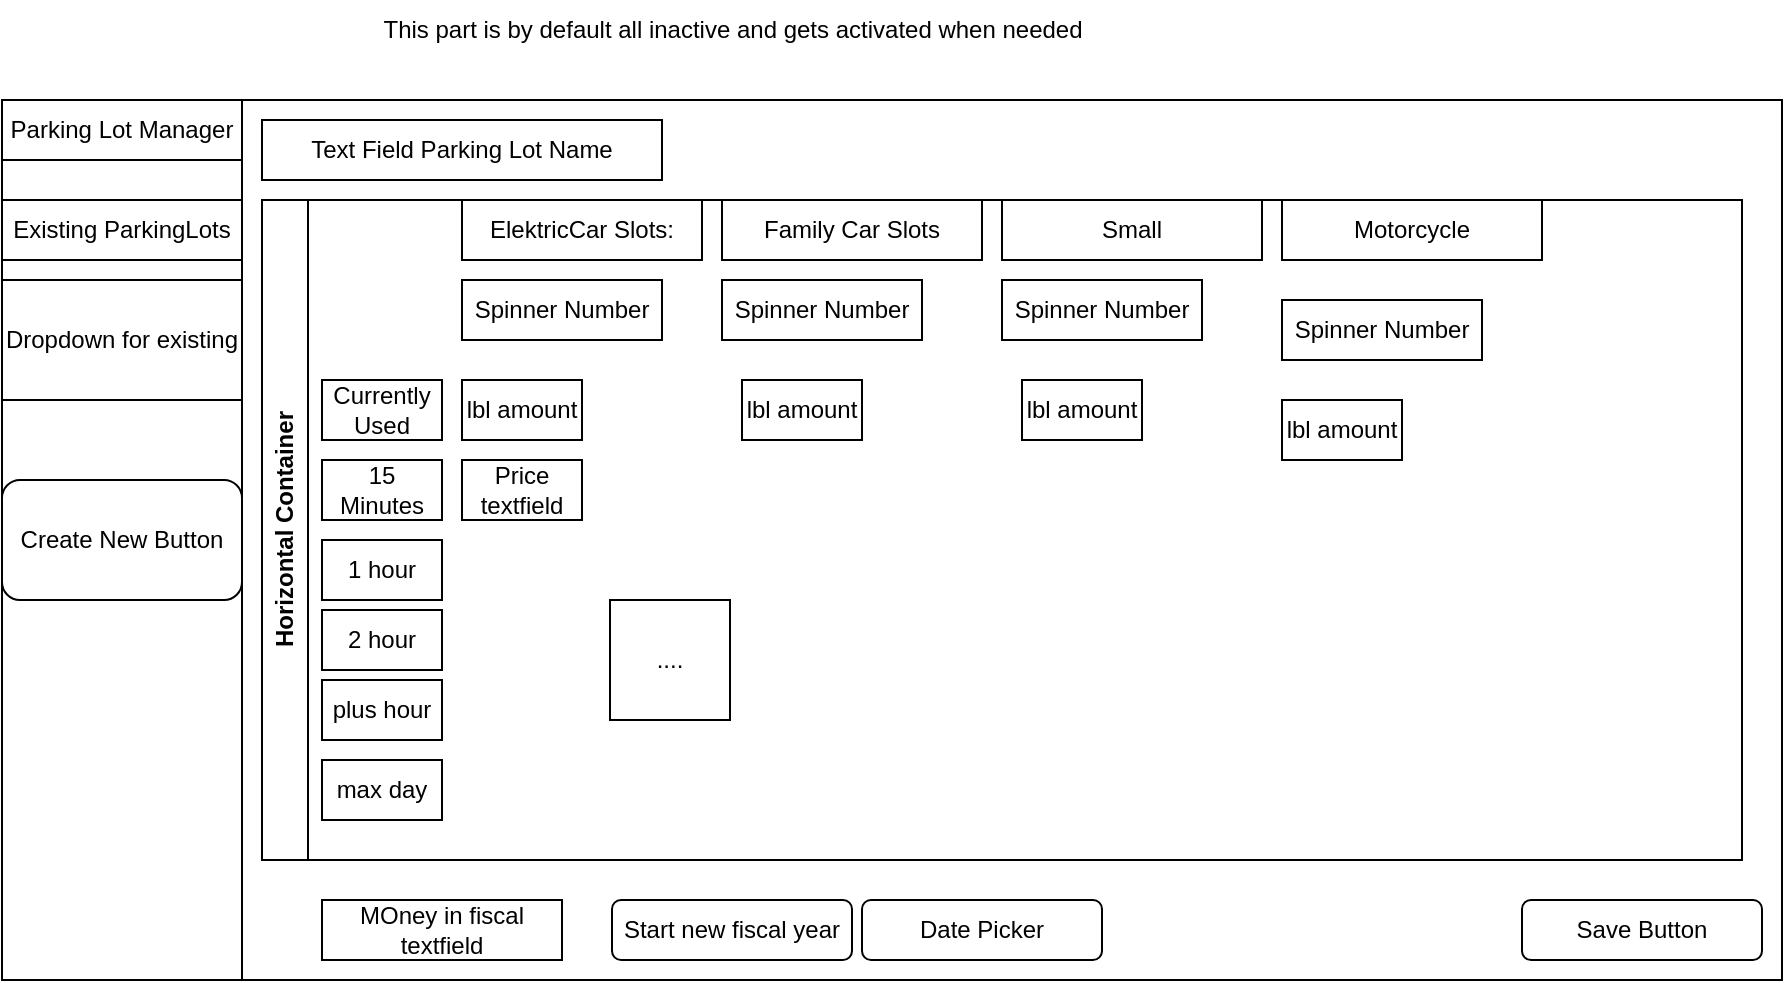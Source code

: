 <mxfile>
    <diagram id="QjeC8d4777Bhq6Ht5Hzo" name="Page-1">
        <mxGraphModel dx="856" dy="626" grid="1" gridSize="10" guides="1" tooltips="1" connect="1" arrows="1" fold="1" page="1" pageScale="1" pageWidth="827" pageHeight="1169" math="0" shadow="0">
            <root>
                <mxCell id="0"/>
                <mxCell id="1" parent="0"/>
                <mxCell id="2" value="" style="rounded=0;whiteSpace=wrap;html=1;" vertex="1" parent="1">
                    <mxGeometry x="80" y="80" width="120" height="440" as="geometry"/>
                </mxCell>
                <mxCell id="3" value="" style="rounded=0;whiteSpace=wrap;html=1;movable=0;resizable=0;rotatable=0;deletable=0;editable=0;connectable=0;" vertex="1" parent="1">
                    <mxGeometry x="200" y="80" width="770" height="440" as="geometry"/>
                </mxCell>
                <mxCell id="4" value="Parking Lot Manager" style="rounded=0;whiteSpace=wrap;html=1;" vertex="1" parent="1">
                    <mxGeometry x="80" y="80" width="120" height="30" as="geometry"/>
                </mxCell>
                <mxCell id="5" value="Existing ParkingLots" style="rounded=0;whiteSpace=wrap;html=1;" vertex="1" parent="1">
                    <mxGeometry x="80" y="130" width="120" height="30" as="geometry"/>
                </mxCell>
                <mxCell id="6" value="Dropdown for existing" style="rounded=0;whiteSpace=wrap;html=1;" vertex="1" parent="1">
                    <mxGeometry x="80" y="170" width="120" height="60" as="geometry"/>
                </mxCell>
                <mxCell id="9" value="Create New Button" style="rounded=1;whiteSpace=wrap;html=1;" vertex="1" parent="1">
                    <mxGeometry x="80" y="270" width="120" height="60" as="geometry"/>
                </mxCell>
                <mxCell id="10" value="This part is by default all inactive and gets activated when needed" style="text;html=1;align=center;verticalAlign=middle;resizable=0;points=[];autosize=1;strokeColor=none;fillColor=none;" vertex="1" parent="1">
                    <mxGeometry x="260" y="30" width="370" height="30" as="geometry"/>
                </mxCell>
                <mxCell id="11" value="Text Field Parking Lot Name" style="rounded=0;whiteSpace=wrap;html=1;" vertex="1" parent="1">
                    <mxGeometry x="210" y="90" width="200" height="30" as="geometry"/>
                </mxCell>
                <mxCell id="13" value="ElektricCar Slots:" style="rounded=0;whiteSpace=wrap;html=1;" vertex="1" parent="1">
                    <mxGeometry x="310" y="130" width="120" height="30" as="geometry"/>
                </mxCell>
                <mxCell id="15" value="Family Car Slots" style="rounded=0;whiteSpace=wrap;html=1;" vertex="1" parent="1">
                    <mxGeometry x="440" y="130" width="130" height="30" as="geometry"/>
                </mxCell>
                <mxCell id="18" value="Spinner Number" style="rounded=0;whiteSpace=wrap;html=1;" vertex="1" parent="1">
                    <mxGeometry x="580" y="170" width="100" height="30" as="geometry"/>
                </mxCell>
                <mxCell id="19" value="Motorcycle" style="rounded=0;whiteSpace=wrap;html=1;" vertex="1" parent="1">
                    <mxGeometry x="720" y="130" width="130" height="30" as="geometry"/>
                </mxCell>
                <mxCell id="20" value="Spinner Number" style="rounded=0;whiteSpace=wrap;html=1;" vertex="1" parent="1">
                    <mxGeometry x="720" y="180" width="100" height="30" as="geometry"/>
                </mxCell>
                <mxCell id="21" value="Price textfield" style="rounded=0;whiteSpace=wrap;html=1;" vertex="1" parent="1">
                    <mxGeometry x="310" y="260" width="60" height="30" as="geometry"/>
                </mxCell>
                <mxCell id="22" value="15 Minutes" style="rounded=0;whiteSpace=wrap;html=1;" vertex="1" parent="1">
                    <mxGeometry x="240" y="260" width="60" height="30" as="geometry"/>
                </mxCell>
                <mxCell id="23" value="1 hour" style="rounded=0;whiteSpace=wrap;html=1;" vertex="1" parent="1">
                    <mxGeometry x="240" y="300" width="60" height="30" as="geometry"/>
                </mxCell>
                <mxCell id="24" value="2 hour" style="rounded=0;whiteSpace=wrap;html=1;" vertex="1" parent="1">
                    <mxGeometry x="240" y="335" width="60" height="30" as="geometry"/>
                </mxCell>
                <mxCell id="25" value="plus hour" style="rounded=0;whiteSpace=wrap;html=1;" vertex="1" parent="1">
                    <mxGeometry x="240" y="370" width="60" height="30" as="geometry"/>
                </mxCell>
                <mxCell id="26" value="max day" style="rounded=0;whiteSpace=wrap;html=1;" vertex="1" parent="1">
                    <mxGeometry x="240" y="410" width="60" height="30" as="geometry"/>
                </mxCell>
                <mxCell id="27" value="...." style="rounded=0;whiteSpace=wrap;html=1;" vertex="1" parent="1">
                    <mxGeometry x="384" y="330" width="60" height="60" as="geometry"/>
                </mxCell>
                <mxCell id="29" value="Spinner Number" style="rounded=0;whiteSpace=wrap;html=1;" vertex="1" parent="1">
                    <mxGeometry x="440" y="170" width="100" height="30" as="geometry"/>
                </mxCell>
                <mxCell id="30" value="Currently Used" style="rounded=0;whiteSpace=wrap;html=1;" vertex="1" parent="1">
                    <mxGeometry x="240" y="220" width="60" height="30" as="geometry"/>
                </mxCell>
                <mxCell id="31" value="lbl amount" style="rounded=0;whiteSpace=wrap;html=1;" vertex="1" parent="1">
                    <mxGeometry x="310" y="220" width="60" height="30" as="geometry"/>
                </mxCell>
                <mxCell id="32" value="lbl amount" style="rounded=0;whiteSpace=wrap;html=1;" vertex="1" parent="1">
                    <mxGeometry x="450" y="220" width="60" height="30" as="geometry"/>
                </mxCell>
                <mxCell id="33" value="lbl amount" style="rounded=0;whiteSpace=wrap;html=1;" vertex="1" parent="1">
                    <mxGeometry x="590" y="220" width="60" height="30" as="geometry"/>
                </mxCell>
                <mxCell id="34" value="lbl amount" style="rounded=0;whiteSpace=wrap;html=1;" vertex="1" parent="1">
                    <mxGeometry x="720" y="230" width="60" height="30" as="geometry"/>
                </mxCell>
                <mxCell id="35" value="Save Button" style="rounded=1;whiteSpace=wrap;html=1;" vertex="1" parent="1">
                    <mxGeometry x="840" y="480" width="120" height="30" as="geometry"/>
                </mxCell>
                <mxCell id="36" value="Horizontal Container" style="swimlane;horizontal=0;whiteSpace=wrap;html=1;" vertex="1" parent="1">
                    <mxGeometry x="210" y="130" width="740" height="330" as="geometry"/>
                </mxCell>
                <mxCell id="28" value="Spinner Number" style="rounded=0;whiteSpace=wrap;html=1;" vertex="1" parent="36">
                    <mxGeometry x="100" y="40" width="100" height="30" as="geometry"/>
                </mxCell>
                <mxCell id="17" value="Small" style="rounded=0;whiteSpace=wrap;html=1;" vertex="1" parent="36">
                    <mxGeometry x="370" width="130" height="30" as="geometry"/>
                </mxCell>
                <mxCell id="38" value="Start new fiscal year" style="rounded=1;whiteSpace=wrap;html=1;" vertex="1" parent="1">
                    <mxGeometry x="385" y="480" width="120" height="30" as="geometry"/>
                </mxCell>
                <mxCell id="39" value="MOney in fiscal textfield" style="rounded=0;whiteSpace=wrap;html=1;" vertex="1" parent="1">
                    <mxGeometry x="240" y="480" width="120" height="30" as="geometry"/>
                </mxCell>
                <mxCell id="40" value="Date Picker" style="rounded=1;whiteSpace=wrap;html=1;" vertex="1" parent="1">
                    <mxGeometry x="510" y="480" width="120" height="30" as="geometry"/>
                </mxCell>
            </root>
        </mxGraphModel>
    </diagram>
</mxfile>